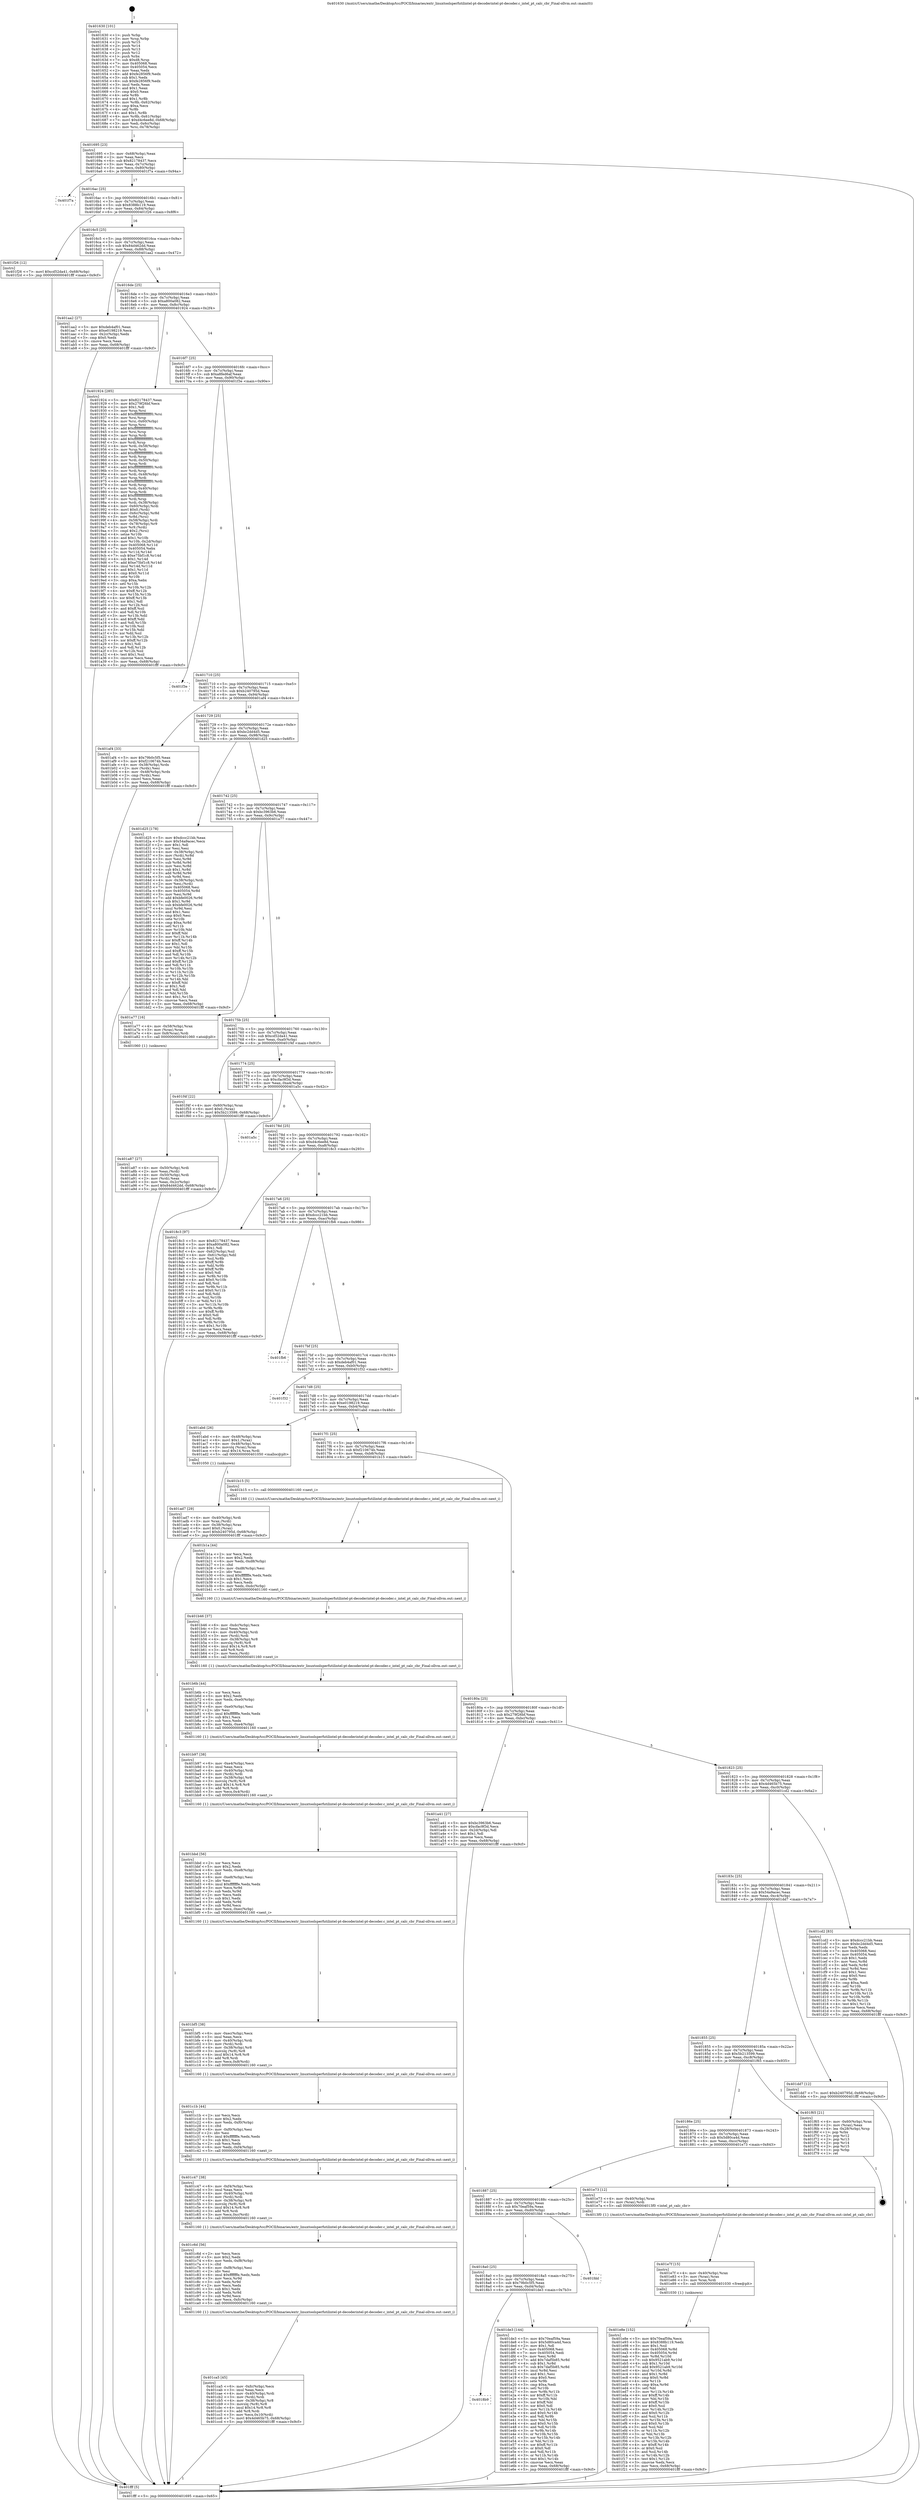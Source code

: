 digraph "0x401630" {
  label = "0x401630 (/mnt/c/Users/mathe/Desktop/tcc/POCII/binaries/extr_linuxtoolsperfutilintel-pt-decoderintel-pt-decoder.c_intel_pt_calc_cbr_Final-ollvm.out::main(0))"
  labelloc = "t"
  node[shape=record]

  Entry [label="",width=0.3,height=0.3,shape=circle,fillcolor=black,style=filled]
  "0x401695" [label="{
     0x401695 [23]\l
     | [instrs]\l
     &nbsp;&nbsp;0x401695 \<+3\>: mov -0x68(%rbp),%eax\l
     &nbsp;&nbsp;0x401698 \<+2\>: mov %eax,%ecx\l
     &nbsp;&nbsp;0x40169a \<+6\>: sub $0x82178437,%ecx\l
     &nbsp;&nbsp;0x4016a0 \<+3\>: mov %eax,-0x7c(%rbp)\l
     &nbsp;&nbsp;0x4016a3 \<+3\>: mov %ecx,-0x80(%rbp)\l
     &nbsp;&nbsp;0x4016a6 \<+6\>: je 0000000000401f7a \<main+0x94a\>\l
  }"]
  "0x401f7a" [label="{
     0x401f7a\l
  }", style=dashed]
  "0x4016ac" [label="{
     0x4016ac [25]\l
     | [instrs]\l
     &nbsp;&nbsp;0x4016ac \<+5\>: jmp 00000000004016b1 \<main+0x81\>\l
     &nbsp;&nbsp;0x4016b1 \<+3\>: mov -0x7c(%rbp),%eax\l
     &nbsp;&nbsp;0x4016b4 \<+5\>: sub $0x8388b119,%eax\l
     &nbsp;&nbsp;0x4016b9 \<+6\>: mov %eax,-0x84(%rbp)\l
     &nbsp;&nbsp;0x4016bf \<+6\>: je 0000000000401f26 \<main+0x8f6\>\l
  }"]
  Exit [label="",width=0.3,height=0.3,shape=circle,fillcolor=black,style=filled,peripheries=2]
  "0x401f26" [label="{
     0x401f26 [12]\l
     | [instrs]\l
     &nbsp;&nbsp;0x401f26 \<+7\>: movl $0xcd52da41,-0x68(%rbp)\l
     &nbsp;&nbsp;0x401f2d \<+5\>: jmp 0000000000401fff \<main+0x9cf\>\l
  }"]
  "0x4016c5" [label="{
     0x4016c5 [25]\l
     | [instrs]\l
     &nbsp;&nbsp;0x4016c5 \<+5\>: jmp 00000000004016ca \<main+0x9a\>\l
     &nbsp;&nbsp;0x4016ca \<+3\>: mov -0x7c(%rbp),%eax\l
     &nbsp;&nbsp;0x4016cd \<+5\>: sub $0x84d462dd,%eax\l
     &nbsp;&nbsp;0x4016d2 \<+6\>: mov %eax,-0x88(%rbp)\l
     &nbsp;&nbsp;0x4016d8 \<+6\>: je 0000000000401aa2 \<main+0x472\>\l
  }"]
  "0x401e8e" [label="{
     0x401e8e [152]\l
     | [instrs]\l
     &nbsp;&nbsp;0x401e8e \<+5\>: mov $0x70eaf59a,%ecx\l
     &nbsp;&nbsp;0x401e93 \<+5\>: mov $0x8388b119,%edx\l
     &nbsp;&nbsp;0x401e98 \<+3\>: mov $0x1,%sil\l
     &nbsp;&nbsp;0x401e9b \<+8\>: mov 0x405068,%r8d\l
     &nbsp;&nbsp;0x401ea3 \<+8\>: mov 0x405054,%r9d\l
     &nbsp;&nbsp;0x401eab \<+3\>: mov %r8d,%r10d\l
     &nbsp;&nbsp;0x401eae \<+7\>: sub $0x9521ab9,%r10d\l
     &nbsp;&nbsp;0x401eb5 \<+4\>: sub $0x1,%r10d\l
     &nbsp;&nbsp;0x401eb9 \<+7\>: add $0x9521ab9,%r10d\l
     &nbsp;&nbsp;0x401ec0 \<+4\>: imul %r10d,%r8d\l
     &nbsp;&nbsp;0x401ec4 \<+4\>: and $0x1,%r8d\l
     &nbsp;&nbsp;0x401ec8 \<+4\>: cmp $0x0,%r8d\l
     &nbsp;&nbsp;0x401ecc \<+4\>: sete %r11b\l
     &nbsp;&nbsp;0x401ed0 \<+4\>: cmp $0xa,%r9d\l
     &nbsp;&nbsp;0x401ed4 \<+3\>: setl %bl\l
     &nbsp;&nbsp;0x401ed7 \<+3\>: mov %r11b,%r14b\l
     &nbsp;&nbsp;0x401eda \<+4\>: xor $0xff,%r14b\l
     &nbsp;&nbsp;0x401ede \<+3\>: mov %bl,%r15b\l
     &nbsp;&nbsp;0x401ee1 \<+4\>: xor $0xff,%r15b\l
     &nbsp;&nbsp;0x401ee5 \<+4\>: xor $0x0,%sil\l
     &nbsp;&nbsp;0x401ee9 \<+3\>: mov %r14b,%r12b\l
     &nbsp;&nbsp;0x401eec \<+4\>: and $0x0,%r12b\l
     &nbsp;&nbsp;0x401ef0 \<+3\>: and %sil,%r11b\l
     &nbsp;&nbsp;0x401ef3 \<+3\>: mov %r15b,%r13b\l
     &nbsp;&nbsp;0x401ef6 \<+4\>: and $0x0,%r13b\l
     &nbsp;&nbsp;0x401efa \<+3\>: and %sil,%bl\l
     &nbsp;&nbsp;0x401efd \<+3\>: or %r11b,%r12b\l
     &nbsp;&nbsp;0x401f00 \<+3\>: or %bl,%r13b\l
     &nbsp;&nbsp;0x401f03 \<+3\>: xor %r13b,%r12b\l
     &nbsp;&nbsp;0x401f06 \<+3\>: or %r15b,%r14b\l
     &nbsp;&nbsp;0x401f09 \<+4\>: xor $0xff,%r14b\l
     &nbsp;&nbsp;0x401f0d \<+4\>: or $0x0,%sil\l
     &nbsp;&nbsp;0x401f11 \<+3\>: and %sil,%r14b\l
     &nbsp;&nbsp;0x401f14 \<+3\>: or %r14b,%r12b\l
     &nbsp;&nbsp;0x401f17 \<+4\>: test $0x1,%r12b\l
     &nbsp;&nbsp;0x401f1b \<+3\>: cmovne %edx,%ecx\l
     &nbsp;&nbsp;0x401f1e \<+3\>: mov %ecx,-0x68(%rbp)\l
     &nbsp;&nbsp;0x401f21 \<+5\>: jmp 0000000000401fff \<main+0x9cf\>\l
  }"]
  "0x401aa2" [label="{
     0x401aa2 [27]\l
     | [instrs]\l
     &nbsp;&nbsp;0x401aa2 \<+5\>: mov $0xdeb4af01,%eax\l
     &nbsp;&nbsp;0x401aa7 \<+5\>: mov $0xe0198219,%ecx\l
     &nbsp;&nbsp;0x401aac \<+3\>: mov -0x2c(%rbp),%edx\l
     &nbsp;&nbsp;0x401aaf \<+3\>: cmp $0x0,%edx\l
     &nbsp;&nbsp;0x401ab2 \<+3\>: cmove %ecx,%eax\l
     &nbsp;&nbsp;0x401ab5 \<+3\>: mov %eax,-0x68(%rbp)\l
     &nbsp;&nbsp;0x401ab8 \<+5\>: jmp 0000000000401fff \<main+0x9cf\>\l
  }"]
  "0x4016de" [label="{
     0x4016de [25]\l
     | [instrs]\l
     &nbsp;&nbsp;0x4016de \<+5\>: jmp 00000000004016e3 \<main+0xb3\>\l
     &nbsp;&nbsp;0x4016e3 \<+3\>: mov -0x7c(%rbp),%eax\l
     &nbsp;&nbsp;0x4016e6 \<+5\>: sub $0xa800a082,%eax\l
     &nbsp;&nbsp;0x4016eb \<+6\>: mov %eax,-0x8c(%rbp)\l
     &nbsp;&nbsp;0x4016f1 \<+6\>: je 0000000000401924 \<main+0x2f4\>\l
  }"]
  "0x401e7f" [label="{
     0x401e7f [15]\l
     | [instrs]\l
     &nbsp;&nbsp;0x401e7f \<+4\>: mov -0x40(%rbp),%rax\l
     &nbsp;&nbsp;0x401e83 \<+3\>: mov (%rax),%rax\l
     &nbsp;&nbsp;0x401e86 \<+3\>: mov %rax,%rdi\l
     &nbsp;&nbsp;0x401e89 \<+5\>: call 0000000000401030 \<free@plt\>\l
     | [calls]\l
     &nbsp;&nbsp;0x401030 \{1\} (unknown)\l
  }"]
  "0x401924" [label="{
     0x401924 [285]\l
     | [instrs]\l
     &nbsp;&nbsp;0x401924 \<+5\>: mov $0x82178437,%eax\l
     &nbsp;&nbsp;0x401929 \<+5\>: mov $0x279f26bf,%ecx\l
     &nbsp;&nbsp;0x40192e \<+2\>: mov $0x1,%dl\l
     &nbsp;&nbsp;0x401930 \<+3\>: mov %rsp,%rsi\l
     &nbsp;&nbsp;0x401933 \<+4\>: add $0xfffffffffffffff0,%rsi\l
     &nbsp;&nbsp;0x401937 \<+3\>: mov %rsi,%rsp\l
     &nbsp;&nbsp;0x40193a \<+4\>: mov %rsi,-0x60(%rbp)\l
     &nbsp;&nbsp;0x40193e \<+3\>: mov %rsp,%rsi\l
     &nbsp;&nbsp;0x401941 \<+4\>: add $0xfffffffffffffff0,%rsi\l
     &nbsp;&nbsp;0x401945 \<+3\>: mov %rsi,%rsp\l
     &nbsp;&nbsp;0x401948 \<+3\>: mov %rsp,%rdi\l
     &nbsp;&nbsp;0x40194b \<+4\>: add $0xfffffffffffffff0,%rdi\l
     &nbsp;&nbsp;0x40194f \<+3\>: mov %rdi,%rsp\l
     &nbsp;&nbsp;0x401952 \<+4\>: mov %rdi,-0x58(%rbp)\l
     &nbsp;&nbsp;0x401956 \<+3\>: mov %rsp,%rdi\l
     &nbsp;&nbsp;0x401959 \<+4\>: add $0xfffffffffffffff0,%rdi\l
     &nbsp;&nbsp;0x40195d \<+3\>: mov %rdi,%rsp\l
     &nbsp;&nbsp;0x401960 \<+4\>: mov %rdi,-0x50(%rbp)\l
     &nbsp;&nbsp;0x401964 \<+3\>: mov %rsp,%rdi\l
     &nbsp;&nbsp;0x401967 \<+4\>: add $0xfffffffffffffff0,%rdi\l
     &nbsp;&nbsp;0x40196b \<+3\>: mov %rdi,%rsp\l
     &nbsp;&nbsp;0x40196e \<+4\>: mov %rdi,-0x48(%rbp)\l
     &nbsp;&nbsp;0x401972 \<+3\>: mov %rsp,%rdi\l
     &nbsp;&nbsp;0x401975 \<+4\>: add $0xfffffffffffffff0,%rdi\l
     &nbsp;&nbsp;0x401979 \<+3\>: mov %rdi,%rsp\l
     &nbsp;&nbsp;0x40197c \<+4\>: mov %rdi,-0x40(%rbp)\l
     &nbsp;&nbsp;0x401980 \<+3\>: mov %rsp,%rdi\l
     &nbsp;&nbsp;0x401983 \<+4\>: add $0xfffffffffffffff0,%rdi\l
     &nbsp;&nbsp;0x401987 \<+3\>: mov %rdi,%rsp\l
     &nbsp;&nbsp;0x40198a \<+4\>: mov %rdi,-0x38(%rbp)\l
     &nbsp;&nbsp;0x40198e \<+4\>: mov -0x60(%rbp),%rdi\l
     &nbsp;&nbsp;0x401992 \<+6\>: movl $0x0,(%rdi)\l
     &nbsp;&nbsp;0x401998 \<+4\>: mov -0x6c(%rbp),%r8d\l
     &nbsp;&nbsp;0x40199c \<+3\>: mov %r8d,(%rsi)\l
     &nbsp;&nbsp;0x40199f \<+4\>: mov -0x58(%rbp),%rdi\l
     &nbsp;&nbsp;0x4019a3 \<+4\>: mov -0x78(%rbp),%r9\l
     &nbsp;&nbsp;0x4019a7 \<+3\>: mov %r9,(%rdi)\l
     &nbsp;&nbsp;0x4019aa \<+3\>: cmpl $0x2,(%rsi)\l
     &nbsp;&nbsp;0x4019ad \<+4\>: setne %r10b\l
     &nbsp;&nbsp;0x4019b1 \<+4\>: and $0x1,%r10b\l
     &nbsp;&nbsp;0x4019b5 \<+4\>: mov %r10b,-0x2d(%rbp)\l
     &nbsp;&nbsp;0x4019b9 \<+8\>: mov 0x405068,%r11d\l
     &nbsp;&nbsp;0x4019c1 \<+7\>: mov 0x405054,%ebx\l
     &nbsp;&nbsp;0x4019c8 \<+3\>: mov %r11d,%r14d\l
     &nbsp;&nbsp;0x4019cb \<+7\>: sub $0xe75bf1c8,%r14d\l
     &nbsp;&nbsp;0x4019d2 \<+4\>: sub $0x1,%r14d\l
     &nbsp;&nbsp;0x4019d6 \<+7\>: add $0xe75bf1c8,%r14d\l
     &nbsp;&nbsp;0x4019dd \<+4\>: imul %r14d,%r11d\l
     &nbsp;&nbsp;0x4019e1 \<+4\>: and $0x1,%r11d\l
     &nbsp;&nbsp;0x4019e5 \<+4\>: cmp $0x0,%r11d\l
     &nbsp;&nbsp;0x4019e9 \<+4\>: sete %r10b\l
     &nbsp;&nbsp;0x4019ed \<+3\>: cmp $0xa,%ebx\l
     &nbsp;&nbsp;0x4019f0 \<+4\>: setl %r15b\l
     &nbsp;&nbsp;0x4019f4 \<+3\>: mov %r10b,%r12b\l
     &nbsp;&nbsp;0x4019f7 \<+4\>: xor $0xff,%r12b\l
     &nbsp;&nbsp;0x4019fb \<+3\>: mov %r15b,%r13b\l
     &nbsp;&nbsp;0x4019fe \<+4\>: xor $0xff,%r13b\l
     &nbsp;&nbsp;0x401a02 \<+3\>: xor $0x1,%dl\l
     &nbsp;&nbsp;0x401a05 \<+3\>: mov %r12b,%sil\l
     &nbsp;&nbsp;0x401a08 \<+4\>: and $0xff,%sil\l
     &nbsp;&nbsp;0x401a0c \<+3\>: and %dl,%r10b\l
     &nbsp;&nbsp;0x401a0f \<+3\>: mov %r13b,%dil\l
     &nbsp;&nbsp;0x401a12 \<+4\>: and $0xff,%dil\l
     &nbsp;&nbsp;0x401a16 \<+3\>: and %dl,%r15b\l
     &nbsp;&nbsp;0x401a19 \<+3\>: or %r10b,%sil\l
     &nbsp;&nbsp;0x401a1c \<+3\>: or %r15b,%dil\l
     &nbsp;&nbsp;0x401a1f \<+3\>: xor %dil,%sil\l
     &nbsp;&nbsp;0x401a22 \<+3\>: or %r13b,%r12b\l
     &nbsp;&nbsp;0x401a25 \<+4\>: xor $0xff,%r12b\l
     &nbsp;&nbsp;0x401a29 \<+3\>: or $0x1,%dl\l
     &nbsp;&nbsp;0x401a2c \<+3\>: and %dl,%r12b\l
     &nbsp;&nbsp;0x401a2f \<+3\>: or %r12b,%sil\l
     &nbsp;&nbsp;0x401a32 \<+4\>: test $0x1,%sil\l
     &nbsp;&nbsp;0x401a36 \<+3\>: cmovne %ecx,%eax\l
     &nbsp;&nbsp;0x401a39 \<+3\>: mov %eax,-0x68(%rbp)\l
     &nbsp;&nbsp;0x401a3c \<+5\>: jmp 0000000000401fff \<main+0x9cf\>\l
  }"]
  "0x4016f7" [label="{
     0x4016f7 [25]\l
     | [instrs]\l
     &nbsp;&nbsp;0x4016f7 \<+5\>: jmp 00000000004016fc \<main+0xcc\>\l
     &nbsp;&nbsp;0x4016fc \<+3\>: mov -0x7c(%rbp),%eax\l
     &nbsp;&nbsp;0x4016ff \<+5\>: sub $0xa8fed6af,%eax\l
     &nbsp;&nbsp;0x401704 \<+6\>: mov %eax,-0x90(%rbp)\l
     &nbsp;&nbsp;0x40170a \<+6\>: je 0000000000401f3e \<main+0x90e\>\l
  }"]
  "0x4018b9" [label="{
     0x4018b9\l
  }", style=dashed]
  "0x401f3e" [label="{
     0x401f3e\l
  }", style=dashed]
  "0x401710" [label="{
     0x401710 [25]\l
     | [instrs]\l
     &nbsp;&nbsp;0x401710 \<+5\>: jmp 0000000000401715 \<main+0xe5\>\l
     &nbsp;&nbsp;0x401715 \<+3\>: mov -0x7c(%rbp),%eax\l
     &nbsp;&nbsp;0x401718 \<+5\>: sub $0xb240795d,%eax\l
     &nbsp;&nbsp;0x40171d \<+6\>: mov %eax,-0x94(%rbp)\l
     &nbsp;&nbsp;0x401723 \<+6\>: je 0000000000401af4 \<main+0x4c4\>\l
  }"]
  "0x401de3" [label="{
     0x401de3 [144]\l
     | [instrs]\l
     &nbsp;&nbsp;0x401de3 \<+5\>: mov $0x70eaf59a,%eax\l
     &nbsp;&nbsp;0x401de8 \<+5\>: mov $0x5d80ca4d,%ecx\l
     &nbsp;&nbsp;0x401ded \<+2\>: mov $0x1,%dl\l
     &nbsp;&nbsp;0x401def \<+7\>: mov 0x405068,%esi\l
     &nbsp;&nbsp;0x401df6 \<+7\>: mov 0x405054,%edi\l
     &nbsp;&nbsp;0x401dfd \<+3\>: mov %esi,%r8d\l
     &nbsp;&nbsp;0x401e00 \<+7\>: add $0x7daf5b85,%r8d\l
     &nbsp;&nbsp;0x401e07 \<+4\>: sub $0x1,%r8d\l
     &nbsp;&nbsp;0x401e0b \<+7\>: sub $0x7daf5b85,%r8d\l
     &nbsp;&nbsp;0x401e12 \<+4\>: imul %r8d,%esi\l
     &nbsp;&nbsp;0x401e16 \<+3\>: and $0x1,%esi\l
     &nbsp;&nbsp;0x401e19 \<+3\>: cmp $0x0,%esi\l
     &nbsp;&nbsp;0x401e1c \<+4\>: sete %r9b\l
     &nbsp;&nbsp;0x401e20 \<+3\>: cmp $0xa,%edi\l
     &nbsp;&nbsp;0x401e23 \<+4\>: setl %r10b\l
     &nbsp;&nbsp;0x401e27 \<+3\>: mov %r9b,%r11b\l
     &nbsp;&nbsp;0x401e2a \<+4\>: xor $0xff,%r11b\l
     &nbsp;&nbsp;0x401e2e \<+3\>: mov %r10b,%bl\l
     &nbsp;&nbsp;0x401e31 \<+3\>: xor $0xff,%bl\l
     &nbsp;&nbsp;0x401e34 \<+3\>: xor $0x0,%dl\l
     &nbsp;&nbsp;0x401e37 \<+3\>: mov %r11b,%r14b\l
     &nbsp;&nbsp;0x401e3a \<+4\>: and $0x0,%r14b\l
     &nbsp;&nbsp;0x401e3e \<+3\>: and %dl,%r9b\l
     &nbsp;&nbsp;0x401e41 \<+3\>: mov %bl,%r15b\l
     &nbsp;&nbsp;0x401e44 \<+4\>: and $0x0,%r15b\l
     &nbsp;&nbsp;0x401e48 \<+3\>: and %dl,%r10b\l
     &nbsp;&nbsp;0x401e4b \<+3\>: or %r9b,%r14b\l
     &nbsp;&nbsp;0x401e4e \<+3\>: or %r10b,%r15b\l
     &nbsp;&nbsp;0x401e51 \<+3\>: xor %r15b,%r14b\l
     &nbsp;&nbsp;0x401e54 \<+3\>: or %bl,%r11b\l
     &nbsp;&nbsp;0x401e57 \<+4\>: xor $0xff,%r11b\l
     &nbsp;&nbsp;0x401e5b \<+3\>: or $0x0,%dl\l
     &nbsp;&nbsp;0x401e5e \<+3\>: and %dl,%r11b\l
     &nbsp;&nbsp;0x401e61 \<+3\>: or %r11b,%r14b\l
     &nbsp;&nbsp;0x401e64 \<+4\>: test $0x1,%r14b\l
     &nbsp;&nbsp;0x401e68 \<+3\>: cmovne %ecx,%eax\l
     &nbsp;&nbsp;0x401e6b \<+3\>: mov %eax,-0x68(%rbp)\l
     &nbsp;&nbsp;0x401e6e \<+5\>: jmp 0000000000401fff \<main+0x9cf\>\l
  }"]
  "0x401af4" [label="{
     0x401af4 [33]\l
     | [instrs]\l
     &nbsp;&nbsp;0x401af4 \<+5\>: mov $0x79b0c5f5,%eax\l
     &nbsp;&nbsp;0x401af9 \<+5\>: mov $0xf210674b,%ecx\l
     &nbsp;&nbsp;0x401afe \<+4\>: mov -0x38(%rbp),%rdx\l
     &nbsp;&nbsp;0x401b02 \<+2\>: mov (%rdx),%esi\l
     &nbsp;&nbsp;0x401b04 \<+4\>: mov -0x48(%rbp),%rdx\l
     &nbsp;&nbsp;0x401b08 \<+2\>: cmp (%rdx),%esi\l
     &nbsp;&nbsp;0x401b0a \<+3\>: cmovl %ecx,%eax\l
     &nbsp;&nbsp;0x401b0d \<+3\>: mov %eax,-0x68(%rbp)\l
     &nbsp;&nbsp;0x401b10 \<+5\>: jmp 0000000000401fff \<main+0x9cf\>\l
  }"]
  "0x401729" [label="{
     0x401729 [25]\l
     | [instrs]\l
     &nbsp;&nbsp;0x401729 \<+5\>: jmp 000000000040172e \<main+0xfe\>\l
     &nbsp;&nbsp;0x40172e \<+3\>: mov -0x7c(%rbp),%eax\l
     &nbsp;&nbsp;0x401731 \<+5\>: sub $0xbc2dd4d5,%eax\l
     &nbsp;&nbsp;0x401736 \<+6\>: mov %eax,-0x98(%rbp)\l
     &nbsp;&nbsp;0x40173c \<+6\>: je 0000000000401d25 \<main+0x6f5\>\l
  }"]
  "0x4018a0" [label="{
     0x4018a0 [25]\l
     | [instrs]\l
     &nbsp;&nbsp;0x4018a0 \<+5\>: jmp 00000000004018a5 \<main+0x275\>\l
     &nbsp;&nbsp;0x4018a5 \<+3\>: mov -0x7c(%rbp),%eax\l
     &nbsp;&nbsp;0x4018a8 \<+5\>: sub $0x79b0c5f5,%eax\l
     &nbsp;&nbsp;0x4018ad \<+6\>: mov %eax,-0xd4(%rbp)\l
     &nbsp;&nbsp;0x4018b3 \<+6\>: je 0000000000401de3 \<main+0x7b3\>\l
  }"]
  "0x401d25" [label="{
     0x401d25 [178]\l
     | [instrs]\l
     &nbsp;&nbsp;0x401d25 \<+5\>: mov $0xdccc21bb,%eax\l
     &nbsp;&nbsp;0x401d2a \<+5\>: mov $0x54a9acec,%ecx\l
     &nbsp;&nbsp;0x401d2f \<+2\>: mov $0x1,%dl\l
     &nbsp;&nbsp;0x401d31 \<+2\>: xor %esi,%esi\l
     &nbsp;&nbsp;0x401d33 \<+4\>: mov -0x38(%rbp),%rdi\l
     &nbsp;&nbsp;0x401d37 \<+3\>: mov (%rdi),%r8d\l
     &nbsp;&nbsp;0x401d3a \<+3\>: mov %esi,%r9d\l
     &nbsp;&nbsp;0x401d3d \<+3\>: sub %r8d,%r9d\l
     &nbsp;&nbsp;0x401d40 \<+3\>: mov %esi,%r8d\l
     &nbsp;&nbsp;0x401d43 \<+4\>: sub $0x1,%r8d\l
     &nbsp;&nbsp;0x401d47 \<+3\>: add %r8d,%r9d\l
     &nbsp;&nbsp;0x401d4a \<+3\>: sub %r9d,%esi\l
     &nbsp;&nbsp;0x401d4d \<+4\>: mov -0x38(%rbp),%rdi\l
     &nbsp;&nbsp;0x401d51 \<+2\>: mov %esi,(%rdi)\l
     &nbsp;&nbsp;0x401d53 \<+7\>: mov 0x405068,%esi\l
     &nbsp;&nbsp;0x401d5a \<+8\>: mov 0x405054,%r8d\l
     &nbsp;&nbsp;0x401d62 \<+3\>: mov %esi,%r9d\l
     &nbsp;&nbsp;0x401d65 \<+7\>: add $0xbfe0026,%r9d\l
     &nbsp;&nbsp;0x401d6c \<+4\>: sub $0x1,%r9d\l
     &nbsp;&nbsp;0x401d70 \<+7\>: sub $0xbfe0026,%r9d\l
     &nbsp;&nbsp;0x401d77 \<+4\>: imul %r9d,%esi\l
     &nbsp;&nbsp;0x401d7b \<+3\>: and $0x1,%esi\l
     &nbsp;&nbsp;0x401d7e \<+3\>: cmp $0x0,%esi\l
     &nbsp;&nbsp;0x401d81 \<+4\>: sete %r10b\l
     &nbsp;&nbsp;0x401d85 \<+4\>: cmp $0xa,%r8d\l
     &nbsp;&nbsp;0x401d89 \<+4\>: setl %r11b\l
     &nbsp;&nbsp;0x401d8d \<+3\>: mov %r10b,%bl\l
     &nbsp;&nbsp;0x401d90 \<+3\>: xor $0xff,%bl\l
     &nbsp;&nbsp;0x401d93 \<+3\>: mov %r11b,%r14b\l
     &nbsp;&nbsp;0x401d96 \<+4\>: xor $0xff,%r14b\l
     &nbsp;&nbsp;0x401d9a \<+3\>: xor $0x1,%dl\l
     &nbsp;&nbsp;0x401d9d \<+3\>: mov %bl,%r15b\l
     &nbsp;&nbsp;0x401da0 \<+4\>: and $0xff,%r15b\l
     &nbsp;&nbsp;0x401da4 \<+3\>: and %dl,%r10b\l
     &nbsp;&nbsp;0x401da7 \<+3\>: mov %r14b,%r12b\l
     &nbsp;&nbsp;0x401daa \<+4\>: and $0xff,%r12b\l
     &nbsp;&nbsp;0x401dae \<+3\>: and %dl,%r11b\l
     &nbsp;&nbsp;0x401db1 \<+3\>: or %r10b,%r15b\l
     &nbsp;&nbsp;0x401db4 \<+3\>: or %r11b,%r12b\l
     &nbsp;&nbsp;0x401db7 \<+3\>: xor %r12b,%r15b\l
     &nbsp;&nbsp;0x401dba \<+3\>: or %r14b,%bl\l
     &nbsp;&nbsp;0x401dbd \<+3\>: xor $0xff,%bl\l
     &nbsp;&nbsp;0x401dc0 \<+3\>: or $0x1,%dl\l
     &nbsp;&nbsp;0x401dc3 \<+2\>: and %dl,%bl\l
     &nbsp;&nbsp;0x401dc5 \<+3\>: or %bl,%r15b\l
     &nbsp;&nbsp;0x401dc8 \<+4\>: test $0x1,%r15b\l
     &nbsp;&nbsp;0x401dcc \<+3\>: cmovne %ecx,%eax\l
     &nbsp;&nbsp;0x401dcf \<+3\>: mov %eax,-0x68(%rbp)\l
     &nbsp;&nbsp;0x401dd2 \<+5\>: jmp 0000000000401fff \<main+0x9cf\>\l
  }"]
  "0x401742" [label="{
     0x401742 [25]\l
     | [instrs]\l
     &nbsp;&nbsp;0x401742 \<+5\>: jmp 0000000000401747 \<main+0x117\>\l
     &nbsp;&nbsp;0x401747 \<+3\>: mov -0x7c(%rbp),%eax\l
     &nbsp;&nbsp;0x40174a \<+5\>: sub $0xbc3963b6,%eax\l
     &nbsp;&nbsp;0x40174f \<+6\>: mov %eax,-0x9c(%rbp)\l
     &nbsp;&nbsp;0x401755 \<+6\>: je 0000000000401a77 \<main+0x447\>\l
  }"]
  "0x401fdd" [label="{
     0x401fdd\l
  }", style=dashed]
  "0x401a77" [label="{
     0x401a77 [16]\l
     | [instrs]\l
     &nbsp;&nbsp;0x401a77 \<+4\>: mov -0x58(%rbp),%rax\l
     &nbsp;&nbsp;0x401a7b \<+3\>: mov (%rax),%rax\l
     &nbsp;&nbsp;0x401a7e \<+4\>: mov 0x8(%rax),%rdi\l
     &nbsp;&nbsp;0x401a82 \<+5\>: call 0000000000401060 \<atoi@plt\>\l
     | [calls]\l
     &nbsp;&nbsp;0x401060 \{1\} (unknown)\l
  }"]
  "0x40175b" [label="{
     0x40175b [25]\l
     | [instrs]\l
     &nbsp;&nbsp;0x40175b \<+5\>: jmp 0000000000401760 \<main+0x130\>\l
     &nbsp;&nbsp;0x401760 \<+3\>: mov -0x7c(%rbp),%eax\l
     &nbsp;&nbsp;0x401763 \<+5\>: sub $0xcd52da41,%eax\l
     &nbsp;&nbsp;0x401768 \<+6\>: mov %eax,-0xa0(%rbp)\l
     &nbsp;&nbsp;0x40176e \<+6\>: je 0000000000401f4f \<main+0x91f\>\l
  }"]
  "0x401887" [label="{
     0x401887 [25]\l
     | [instrs]\l
     &nbsp;&nbsp;0x401887 \<+5\>: jmp 000000000040188c \<main+0x25c\>\l
     &nbsp;&nbsp;0x40188c \<+3\>: mov -0x7c(%rbp),%eax\l
     &nbsp;&nbsp;0x40188f \<+5\>: sub $0x70eaf59a,%eax\l
     &nbsp;&nbsp;0x401894 \<+6\>: mov %eax,-0xd0(%rbp)\l
     &nbsp;&nbsp;0x40189a \<+6\>: je 0000000000401fdd \<main+0x9ad\>\l
  }"]
  "0x401f4f" [label="{
     0x401f4f [22]\l
     | [instrs]\l
     &nbsp;&nbsp;0x401f4f \<+4\>: mov -0x60(%rbp),%rax\l
     &nbsp;&nbsp;0x401f53 \<+6\>: movl $0x0,(%rax)\l
     &nbsp;&nbsp;0x401f59 \<+7\>: movl $0x5b213599,-0x68(%rbp)\l
     &nbsp;&nbsp;0x401f60 \<+5\>: jmp 0000000000401fff \<main+0x9cf\>\l
  }"]
  "0x401774" [label="{
     0x401774 [25]\l
     | [instrs]\l
     &nbsp;&nbsp;0x401774 \<+5\>: jmp 0000000000401779 \<main+0x149\>\l
     &nbsp;&nbsp;0x401779 \<+3\>: mov -0x7c(%rbp),%eax\l
     &nbsp;&nbsp;0x40177c \<+5\>: sub $0xcfac9f3d,%eax\l
     &nbsp;&nbsp;0x401781 \<+6\>: mov %eax,-0xa4(%rbp)\l
     &nbsp;&nbsp;0x401787 \<+6\>: je 0000000000401a5c \<main+0x42c\>\l
  }"]
  "0x401e73" [label="{
     0x401e73 [12]\l
     | [instrs]\l
     &nbsp;&nbsp;0x401e73 \<+4\>: mov -0x40(%rbp),%rax\l
     &nbsp;&nbsp;0x401e77 \<+3\>: mov (%rax),%rdi\l
     &nbsp;&nbsp;0x401e7a \<+5\>: call 00000000004013f0 \<intel_pt_calc_cbr\>\l
     | [calls]\l
     &nbsp;&nbsp;0x4013f0 \{1\} (/mnt/c/Users/mathe/Desktop/tcc/POCII/binaries/extr_linuxtoolsperfutilintel-pt-decoderintel-pt-decoder.c_intel_pt_calc_cbr_Final-ollvm.out::intel_pt_calc_cbr)\l
  }"]
  "0x401a5c" [label="{
     0x401a5c\l
  }", style=dashed]
  "0x40178d" [label="{
     0x40178d [25]\l
     | [instrs]\l
     &nbsp;&nbsp;0x40178d \<+5\>: jmp 0000000000401792 \<main+0x162\>\l
     &nbsp;&nbsp;0x401792 \<+3\>: mov -0x7c(%rbp),%eax\l
     &nbsp;&nbsp;0x401795 \<+5\>: sub $0xd4c6ee8d,%eax\l
     &nbsp;&nbsp;0x40179a \<+6\>: mov %eax,-0xa8(%rbp)\l
     &nbsp;&nbsp;0x4017a0 \<+6\>: je 00000000004018c3 \<main+0x293\>\l
  }"]
  "0x40186e" [label="{
     0x40186e [25]\l
     | [instrs]\l
     &nbsp;&nbsp;0x40186e \<+5\>: jmp 0000000000401873 \<main+0x243\>\l
     &nbsp;&nbsp;0x401873 \<+3\>: mov -0x7c(%rbp),%eax\l
     &nbsp;&nbsp;0x401876 \<+5\>: sub $0x5d80ca4d,%eax\l
     &nbsp;&nbsp;0x40187b \<+6\>: mov %eax,-0xcc(%rbp)\l
     &nbsp;&nbsp;0x401881 \<+6\>: je 0000000000401e73 \<main+0x843\>\l
  }"]
  "0x4018c3" [label="{
     0x4018c3 [97]\l
     | [instrs]\l
     &nbsp;&nbsp;0x4018c3 \<+5\>: mov $0x82178437,%eax\l
     &nbsp;&nbsp;0x4018c8 \<+5\>: mov $0xa800a082,%ecx\l
     &nbsp;&nbsp;0x4018cd \<+2\>: mov $0x1,%dl\l
     &nbsp;&nbsp;0x4018cf \<+4\>: mov -0x62(%rbp),%sil\l
     &nbsp;&nbsp;0x4018d3 \<+4\>: mov -0x61(%rbp),%dil\l
     &nbsp;&nbsp;0x4018d7 \<+3\>: mov %sil,%r8b\l
     &nbsp;&nbsp;0x4018da \<+4\>: xor $0xff,%r8b\l
     &nbsp;&nbsp;0x4018de \<+3\>: mov %dil,%r9b\l
     &nbsp;&nbsp;0x4018e1 \<+4\>: xor $0xff,%r9b\l
     &nbsp;&nbsp;0x4018e5 \<+3\>: xor $0x0,%dl\l
     &nbsp;&nbsp;0x4018e8 \<+3\>: mov %r8b,%r10b\l
     &nbsp;&nbsp;0x4018eb \<+4\>: and $0x0,%r10b\l
     &nbsp;&nbsp;0x4018ef \<+3\>: and %dl,%sil\l
     &nbsp;&nbsp;0x4018f2 \<+3\>: mov %r9b,%r11b\l
     &nbsp;&nbsp;0x4018f5 \<+4\>: and $0x0,%r11b\l
     &nbsp;&nbsp;0x4018f9 \<+3\>: and %dl,%dil\l
     &nbsp;&nbsp;0x4018fc \<+3\>: or %sil,%r10b\l
     &nbsp;&nbsp;0x4018ff \<+3\>: or %dil,%r11b\l
     &nbsp;&nbsp;0x401902 \<+3\>: xor %r11b,%r10b\l
     &nbsp;&nbsp;0x401905 \<+3\>: or %r9b,%r8b\l
     &nbsp;&nbsp;0x401908 \<+4\>: xor $0xff,%r8b\l
     &nbsp;&nbsp;0x40190c \<+3\>: or $0x0,%dl\l
     &nbsp;&nbsp;0x40190f \<+3\>: and %dl,%r8b\l
     &nbsp;&nbsp;0x401912 \<+3\>: or %r8b,%r10b\l
     &nbsp;&nbsp;0x401915 \<+4\>: test $0x1,%r10b\l
     &nbsp;&nbsp;0x401919 \<+3\>: cmovne %ecx,%eax\l
     &nbsp;&nbsp;0x40191c \<+3\>: mov %eax,-0x68(%rbp)\l
     &nbsp;&nbsp;0x40191f \<+5\>: jmp 0000000000401fff \<main+0x9cf\>\l
  }"]
  "0x4017a6" [label="{
     0x4017a6 [25]\l
     | [instrs]\l
     &nbsp;&nbsp;0x4017a6 \<+5\>: jmp 00000000004017ab \<main+0x17b\>\l
     &nbsp;&nbsp;0x4017ab \<+3\>: mov -0x7c(%rbp),%eax\l
     &nbsp;&nbsp;0x4017ae \<+5\>: sub $0xdccc21bb,%eax\l
     &nbsp;&nbsp;0x4017b3 \<+6\>: mov %eax,-0xac(%rbp)\l
     &nbsp;&nbsp;0x4017b9 \<+6\>: je 0000000000401fb6 \<main+0x986\>\l
  }"]
  "0x401fff" [label="{
     0x401fff [5]\l
     | [instrs]\l
     &nbsp;&nbsp;0x401fff \<+5\>: jmp 0000000000401695 \<main+0x65\>\l
  }"]
  "0x401630" [label="{
     0x401630 [101]\l
     | [instrs]\l
     &nbsp;&nbsp;0x401630 \<+1\>: push %rbp\l
     &nbsp;&nbsp;0x401631 \<+3\>: mov %rsp,%rbp\l
     &nbsp;&nbsp;0x401634 \<+2\>: push %r15\l
     &nbsp;&nbsp;0x401636 \<+2\>: push %r14\l
     &nbsp;&nbsp;0x401638 \<+2\>: push %r13\l
     &nbsp;&nbsp;0x40163a \<+2\>: push %r12\l
     &nbsp;&nbsp;0x40163c \<+1\>: push %rbx\l
     &nbsp;&nbsp;0x40163d \<+7\>: sub $0xd8,%rsp\l
     &nbsp;&nbsp;0x401644 \<+7\>: mov 0x405068,%eax\l
     &nbsp;&nbsp;0x40164b \<+7\>: mov 0x405054,%ecx\l
     &nbsp;&nbsp;0x401652 \<+2\>: mov %eax,%edx\l
     &nbsp;&nbsp;0x401654 \<+6\>: add $0xfe2856f9,%edx\l
     &nbsp;&nbsp;0x40165a \<+3\>: sub $0x1,%edx\l
     &nbsp;&nbsp;0x40165d \<+6\>: sub $0xfe2856f9,%edx\l
     &nbsp;&nbsp;0x401663 \<+3\>: imul %edx,%eax\l
     &nbsp;&nbsp;0x401666 \<+3\>: and $0x1,%eax\l
     &nbsp;&nbsp;0x401669 \<+3\>: cmp $0x0,%eax\l
     &nbsp;&nbsp;0x40166c \<+4\>: sete %r8b\l
     &nbsp;&nbsp;0x401670 \<+4\>: and $0x1,%r8b\l
     &nbsp;&nbsp;0x401674 \<+4\>: mov %r8b,-0x62(%rbp)\l
     &nbsp;&nbsp;0x401678 \<+3\>: cmp $0xa,%ecx\l
     &nbsp;&nbsp;0x40167b \<+4\>: setl %r8b\l
     &nbsp;&nbsp;0x40167f \<+4\>: and $0x1,%r8b\l
     &nbsp;&nbsp;0x401683 \<+4\>: mov %r8b,-0x61(%rbp)\l
     &nbsp;&nbsp;0x401687 \<+7\>: movl $0xd4c6ee8d,-0x68(%rbp)\l
     &nbsp;&nbsp;0x40168e \<+3\>: mov %edi,-0x6c(%rbp)\l
     &nbsp;&nbsp;0x401691 \<+4\>: mov %rsi,-0x78(%rbp)\l
  }"]
  "0x401f65" [label="{
     0x401f65 [21]\l
     | [instrs]\l
     &nbsp;&nbsp;0x401f65 \<+4\>: mov -0x60(%rbp),%rax\l
     &nbsp;&nbsp;0x401f69 \<+2\>: mov (%rax),%eax\l
     &nbsp;&nbsp;0x401f6b \<+4\>: lea -0x28(%rbp),%rsp\l
     &nbsp;&nbsp;0x401f6f \<+1\>: pop %rbx\l
     &nbsp;&nbsp;0x401f70 \<+2\>: pop %r12\l
     &nbsp;&nbsp;0x401f72 \<+2\>: pop %r13\l
     &nbsp;&nbsp;0x401f74 \<+2\>: pop %r14\l
     &nbsp;&nbsp;0x401f76 \<+2\>: pop %r15\l
     &nbsp;&nbsp;0x401f78 \<+1\>: pop %rbp\l
     &nbsp;&nbsp;0x401f79 \<+1\>: ret\l
  }"]
  "0x401855" [label="{
     0x401855 [25]\l
     | [instrs]\l
     &nbsp;&nbsp;0x401855 \<+5\>: jmp 000000000040185a \<main+0x22a\>\l
     &nbsp;&nbsp;0x40185a \<+3\>: mov -0x7c(%rbp),%eax\l
     &nbsp;&nbsp;0x40185d \<+5\>: sub $0x5b213599,%eax\l
     &nbsp;&nbsp;0x401862 \<+6\>: mov %eax,-0xc8(%rbp)\l
     &nbsp;&nbsp;0x401868 \<+6\>: je 0000000000401f65 \<main+0x935\>\l
  }"]
  "0x401fb6" [label="{
     0x401fb6\l
  }", style=dashed]
  "0x4017bf" [label="{
     0x4017bf [25]\l
     | [instrs]\l
     &nbsp;&nbsp;0x4017bf \<+5\>: jmp 00000000004017c4 \<main+0x194\>\l
     &nbsp;&nbsp;0x4017c4 \<+3\>: mov -0x7c(%rbp),%eax\l
     &nbsp;&nbsp;0x4017c7 \<+5\>: sub $0xdeb4af01,%eax\l
     &nbsp;&nbsp;0x4017cc \<+6\>: mov %eax,-0xb0(%rbp)\l
     &nbsp;&nbsp;0x4017d2 \<+6\>: je 0000000000401f32 \<main+0x902\>\l
  }"]
  "0x401dd7" [label="{
     0x401dd7 [12]\l
     | [instrs]\l
     &nbsp;&nbsp;0x401dd7 \<+7\>: movl $0xb240795d,-0x68(%rbp)\l
     &nbsp;&nbsp;0x401dde \<+5\>: jmp 0000000000401fff \<main+0x9cf\>\l
  }"]
  "0x401f32" [label="{
     0x401f32\l
  }", style=dashed]
  "0x4017d8" [label="{
     0x4017d8 [25]\l
     | [instrs]\l
     &nbsp;&nbsp;0x4017d8 \<+5\>: jmp 00000000004017dd \<main+0x1ad\>\l
     &nbsp;&nbsp;0x4017dd \<+3\>: mov -0x7c(%rbp),%eax\l
     &nbsp;&nbsp;0x4017e0 \<+5\>: sub $0xe0198219,%eax\l
     &nbsp;&nbsp;0x4017e5 \<+6\>: mov %eax,-0xb4(%rbp)\l
     &nbsp;&nbsp;0x4017eb \<+6\>: je 0000000000401abd \<main+0x48d\>\l
  }"]
  "0x40183c" [label="{
     0x40183c [25]\l
     | [instrs]\l
     &nbsp;&nbsp;0x40183c \<+5\>: jmp 0000000000401841 \<main+0x211\>\l
     &nbsp;&nbsp;0x401841 \<+3\>: mov -0x7c(%rbp),%eax\l
     &nbsp;&nbsp;0x401844 \<+5\>: sub $0x54a9acec,%eax\l
     &nbsp;&nbsp;0x401849 \<+6\>: mov %eax,-0xc4(%rbp)\l
     &nbsp;&nbsp;0x40184f \<+6\>: je 0000000000401dd7 \<main+0x7a7\>\l
  }"]
  "0x401abd" [label="{
     0x401abd [26]\l
     | [instrs]\l
     &nbsp;&nbsp;0x401abd \<+4\>: mov -0x48(%rbp),%rax\l
     &nbsp;&nbsp;0x401ac1 \<+6\>: movl $0x1,(%rax)\l
     &nbsp;&nbsp;0x401ac7 \<+4\>: mov -0x48(%rbp),%rax\l
     &nbsp;&nbsp;0x401acb \<+3\>: movslq (%rax),%rax\l
     &nbsp;&nbsp;0x401ace \<+4\>: imul $0x14,%rax,%rdi\l
     &nbsp;&nbsp;0x401ad2 \<+5\>: call 0000000000401050 \<malloc@plt\>\l
     | [calls]\l
     &nbsp;&nbsp;0x401050 \{1\} (unknown)\l
  }"]
  "0x4017f1" [label="{
     0x4017f1 [25]\l
     | [instrs]\l
     &nbsp;&nbsp;0x4017f1 \<+5\>: jmp 00000000004017f6 \<main+0x1c6\>\l
     &nbsp;&nbsp;0x4017f6 \<+3\>: mov -0x7c(%rbp),%eax\l
     &nbsp;&nbsp;0x4017f9 \<+5\>: sub $0xf210674b,%eax\l
     &nbsp;&nbsp;0x4017fe \<+6\>: mov %eax,-0xb8(%rbp)\l
     &nbsp;&nbsp;0x401804 \<+6\>: je 0000000000401b15 \<main+0x4e5\>\l
  }"]
  "0x401cd2" [label="{
     0x401cd2 [83]\l
     | [instrs]\l
     &nbsp;&nbsp;0x401cd2 \<+5\>: mov $0xdccc21bb,%eax\l
     &nbsp;&nbsp;0x401cd7 \<+5\>: mov $0xbc2dd4d5,%ecx\l
     &nbsp;&nbsp;0x401cdc \<+2\>: xor %edx,%edx\l
     &nbsp;&nbsp;0x401cde \<+7\>: mov 0x405068,%esi\l
     &nbsp;&nbsp;0x401ce5 \<+7\>: mov 0x405054,%edi\l
     &nbsp;&nbsp;0x401cec \<+3\>: sub $0x1,%edx\l
     &nbsp;&nbsp;0x401cef \<+3\>: mov %esi,%r8d\l
     &nbsp;&nbsp;0x401cf2 \<+3\>: add %edx,%r8d\l
     &nbsp;&nbsp;0x401cf5 \<+4\>: imul %r8d,%esi\l
     &nbsp;&nbsp;0x401cf9 \<+3\>: and $0x1,%esi\l
     &nbsp;&nbsp;0x401cfc \<+3\>: cmp $0x0,%esi\l
     &nbsp;&nbsp;0x401cff \<+4\>: sete %r9b\l
     &nbsp;&nbsp;0x401d03 \<+3\>: cmp $0xa,%edi\l
     &nbsp;&nbsp;0x401d06 \<+4\>: setl %r10b\l
     &nbsp;&nbsp;0x401d0a \<+3\>: mov %r9b,%r11b\l
     &nbsp;&nbsp;0x401d0d \<+3\>: and %r10b,%r11b\l
     &nbsp;&nbsp;0x401d10 \<+3\>: xor %r10b,%r9b\l
     &nbsp;&nbsp;0x401d13 \<+3\>: or %r9b,%r11b\l
     &nbsp;&nbsp;0x401d16 \<+4\>: test $0x1,%r11b\l
     &nbsp;&nbsp;0x401d1a \<+3\>: cmovne %ecx,%eax\l
     &nbsp;&nbsp;0x401d1d \<+3\>: mov %eax,-0x68(%rbp)\l
     &nbsp;&nbsp;0x401d20 \<+5\>: jmp 0000000000401fff \<main+0x9cf\>\l
  }"]
  "0x401b15" [label="{
     0x401b15 [5]\l
     | [instrs]\l
     &nbsp;&nbsp;0x401b15 \<+5\>: call 0000000000401160 \<next_i\>\l
     | [calls]\l
     &nbsp;&nbsp;0x401160 \{1\} (/mnt/c/Users/mathe/Desktop/tcc/POCII/binaries/extr_linuxtoolsperfutilintel-pt-decoderintel-pt-decoder.c_intel_pt_calc_cbr_Final-ollvm.out::next_i)\l
  }"]
  "0x40180a" [label="{
     0x40180a [25]\l
     | [instrs]\l
     &nbsp;&nbsp;0x40180a \<+5\>: jmp 000000000040180f \<main+0x1df\>\l
     &nbsp;&nbsp;0x40180f \<+3\>: mov -0x7c(%rbp),%eax\l
     &nbsp;&nbsp;0x401812 \<+5\>: sub $0x279f26bf,%eax\l
     &nbsp;&nbsp;0x401817 \<+6\>: mov %eax,-0xbc(%rbp)\l
     &nbsp;&nbsp;0x40181d \<+6\>: je 0000000000401a41 \<main+0x411\>\l
  }"]
  "0x401ca5" [label="{
     0x401ca5 [45]\l
     | [instrs]\l
     &nbsp;&nbsp;0x401ca5 \<+6\>: mov -0xfc(%rbp),%ecx\l
     &nbsp;&nbsp;0x401cab \<+3\>: imul %eax,%ecx\l
     &nbsp;&nbsp;0x401cae \<+4\>: mov -0x40(%rbp),%rdi\l
     &nbsp;&nbsp;0x401cb2 \<+3\>: mov (%rdi),%rdi\l
     &nbsp;&nbsp;0x401cb5 \<+4\>: mov -0x38(%rbp),%r8\l
     &nbsp;&nbsp;0x401cb9 \<+3\>: movslq (%r8),%r8\l
     &nbsp;&nbsp;0x401cbc \<+4\>: imul $0x14,%r8,%r8\l
     &nbsp;&nbsp;0x401cc0 \<+3\>: add %r8,%rdi\l
     &nbsp;&nbsp;0x401cc3 \<+3\>: mov %ecx,0x10(%rdi)\l
     &nbsp;&nbsp;0x401cc6 \<+7\>: movl $0x4d465b75,-0x68(%rbp)\l
     &nbsp;&nbsp;0x401ccd \<+5\>: jmp 0000000000401fff \<main+0x9cf\>\l
  }"]
  "0x401a41" [label="{
     0x401a41 [27]\l
     | [instrs]\l
     &nbsp;&nbsp;0x401a41 \<+5\>: mov $0xbc3963b6,%eax\l
     &nbsp;&nbsp;0x401a46 \<+5\>: mov $0xcfac9f3d,%ecx\l
     &nbsp;&nbsp;0x401a4b \<+3\>: mov -0x2d(%rbp),%dl\l
     &nbsp;&nbsp;0x401a4e \<+3\>: test $0x1,%dl\l
     &nbsp;&nbsp;0x401a51 \<+3\>: cmovne %ecx,%eax\l
     &nbsp;&nbsp;0x401a54 \<+3\>: mov %eax,-0x68(%rbp)\l
     &nbsp;&nbsp;0x401a57 \<+5\>: jmp 0000000000401fff \<main+0x9cf\>\l
  }"]
  "0x401823" [label="{
     0x401823 [25]\l
     | [instrs]\l
     &nbsp;&nbsp;0x401823 \<+5\>: jmp 0000000000401828 \<main+0x1f8\>\l
     &nbsp;&nbsp;0x401828 \<+3\>: mov -0x7c(%rbp),%eax\l
     &nbsp;&nbsp;0x40182b \<+5\>: sub $0x4d465b75,%eax\l
     &nbsp;&nbsp;0x401830 \<+6\>: mov %eax,-0xc0(%rbp)\l
     &nbsp;&nbsp;0x401836 \<+6\>: je 0000000000401cd2 \<main+0x6a2\>\l
  }"]
  "0x401a87" [label="{
     0x401a87 [27]\l
     | [instrs]\l
     &nbsp;&nbsp;0x401a87 \<+4\>: mov -0x50(%rbp),%rdi\l
     &nbsp;&nbsp;0x401a8b \<+2\>: mov %eax,(%rdi)\l
     &nbsp;&nbsp;0x401a8d \<+4\>: mov -0x50(%rbp),%rdi\l
     &nbsp;&nbsp;0x401a91 \<+2\>: mov (%rdi),%eax\l
     &nbsp;&nbsp;0x401a93 \<+3\>: mov %eax,-0x2c(%rbp)\l
     &nbsp;&nbsp;0x401a96 \<+7\>: movl $0x84d462dd,-0x68(%rbp)\l
     &nbsp;&nbsp;0x401a9d \<+5\>: jmp 0000000000401fff \<main+0x9cf\>\l
  }"]
  "0x401ad7" [label="{
     0x401ad7 [29]\l
     | [instrs]\l
     &nbsp;&nbsp;0x401ad7 \<+4\>: mov -0x40(%rbp),%rdi\l
     &nbsp;&nbsp;0x401adb \<+3\>: mov %rax,(%rdi)\l
     &nbsp;&nbsp;0x401ade \<+4\>: mov -0x38(%rbp),%rax\l
     &nbsp;&nbsp;0x401ae2 \<+6\>: movl $0x0,(%rax)\l
     &nbsp;&nbsp;0x401ae8 \<+7\>: movl $0xb240795d,-0x68(%rbp)\l
     &nbsp;&nbsp;0x401aef \<+5\>: jmp 0000000000401fff \<main+0x9cf\>\l
  }"]
  "0x401b1a" [label="{
     0x401b1a [44]\l
     | [instrs]\l
     &nbsp;&nbsp;0x401b1a \<+2\>: xor %ecx,%ecx\l
     &nbsp;&nbsp;0x401b1c \<+5\>: mov $0x2,%edx\l
     &nbsp;&nbsp;0x401b21 \<+6\>: mov %edx,-0xd8(%rbp)\l
     &nbsp;&nbsp;0x401b27 \<+1\>: cltd\l
     &nbsp;&nbsp;0x401b28 \<+6\>: mov -0xd8(%rbp),%esi\l
     &nbsp;&nbsp;0x401b2e \<+2\>: idiv %esi\l
     &nbsp;&nbsp;0x401b30 \<+6\>: imul $0xfffffffe,%edx,%edx\l
     &nbsp;&nbsp;0x401b36 \<+3\>: sub $0x1,%ecx\l
     &nbsp;&nbsp;0x401b39 \<+2\>: sub %ecx,%edx\l
     &nbsp;&nbsp;0x401b3b \<+6\>: mov %edx,-0xdc(%rbp)\l
     &nbsp;&nbsp;0x401b41 \<+5\>: call 0000000000401160 \<next_i\>\l
     | [calls]\l
     &nbsp;&nbsp;0x401160 \{1\} (/mnt/c/Users/mathe/Desktop/tcc/POCII/binaries/extr_linuxtoolsperfutilintel-pt-decoderintel-pt-decoder.c_intel_pt_calc_cbr_Final-ollvm.out::next_i)\l
  }"]
  "0x401b46" [label="{
     0x401b46 [37]\l
     | [instrs]\l
     &nbsp;&nbsp;0x401b46 \<+6\>: mov -0xdc(%rbp),%ecx\l
     &nbsp;&nbsp;0x401b4c \<+3\>: imul %eax,%ecx\l
     &nbsp;&nbsp;0x401b4f \<+4\>: mov -0x40(%rbp),%rdi\l
     &nbsp;&nbsp;0x401b53 \<+3\>: mov (%rdi),%rdi\l
     &nbsp;&nbsp;0x401b56 \<+4\>: mov -0x38(%rbp),%r8\l
     &nbsp;&nbsp;0x401b5a \<+3\>: movslq (%r8),%r8\l
     &nbsp;&nbsp;0x401b5d \<+4\>: imul $0x14,%r8,%r8\l
     &nbsp;&nbsp;0x401b61 \<+3\>: add %r8,%rdi\l
     &nbsp;&nbsp;0x401b64 \<+2\>: mov %ecx,(%rdi)\l
     &nbsp;&nbsp;0x401b66 \<+5\>: call 0000000000401160 \<next_i\>\l
     | [calls]\l
     &nbsp;&nbsp;0x401160 \{1\} (/mnt/c/Users/mathe/Desktop/tcc/POCII/binaries/extr_linuxtoolsperfutilintel-pt-decoderintel-pt-decoder.c_intel_pt_calc_cbr_Final-ollvm.out::next_i)\l
  }"]
  "0x401b6b" [label="{
     0x401b6b [44]\l
     | [instrs]\l
     &nbsp;&nbsp;0x401b6b \<+2\>: xor %ecx,%ecx\l
     &nbsp;&nbsp;0x401b6d \<+5\>: mov $0x2,%edx\l
     &nbsp;&nbsp;0x401b72 \<+6\>: mov %edx,-0xe0(%rbp)\l
     &nbsp;&nbsp;0x401b78 \<+1\>: cltd\l
     &nbsp;&nbsp;0x401b79 \<+6\>: mov -0xe0(%rbp),%esi\l
     &nbsp;&nbsp;0x401b7f \<+2\>: idiv %esi\l
     &nbsp;&nbsp;0x401b81 \<+6\>: imul $0xfffffffe,%edx,%edx\l
     &nbsp;&nbsp;0x401b87 \<+3\>: sub $0x1,%ecx\l
     &nbsp;&nbsp;0x401b8a \<+2\>: sub %ecx,%edx\l
     &nbsp;&nbsp;0x401b8c \<+6\>: mov %edx,-0xe4(%rbp)\l
     &nbsp;&nbsp;0x401b92 \<+5\>: call 0000000000401160 \<next_i\>\l
     | [calls]\l
     &nbsp;&nbsp;0x401160 \{1\} (/mnt/c/Users/mathe/Desktop/tcc/POCII/binaries/extr_linuxtoolsperfutilintel-pt-decoderintel-pt-decoder.c_intel_pt_calc_cbr_Final-ollvm.out::next_i)\l
  }"]
  "0x401b97" [label="{
     0x401b97 [38]\l
     | [instrs]\l
     &nbsp;&nbsp;0x401b97 \<+6\>: mov -0xe4(%rbp),%ecx\l
     &nbsp;&nbsp;0x401b9d \<+3\>: imul %eax,%ecx\l
     &nbsp;&nbsp;0x401ba0 \<+4\>: mov -0x40(%rbp),%rdi\l
     &nbsp;&nbsp;0x401ba4 \<+3\>: mov (%rdi),%rdi\l
     &nbsp;&nbsp;0x401ba7 \<+4\>: mov -0x38(%rbp),%r8\l
     &nbsp;&nbsp;0x401bab \<+3\>: movslq (%r8),%r8\l
     &nbsp;&nbsp;0x401bae \<+4\>: imul $0x14,%r8,%r8\l
     &nbsp;&nbsp;0x401bb2 \<+3\>: add %r8,%rdi\l
     &nbsp;&nbsp;0x401bb5 \<+3\>: mov %ecx,0x4(%rdi)\l
     &nbsp;&nbsp;0x401bb8 \<+5\>: call 0000000000401160 \<next_i\>\l
     | [calls]\l
     &nbsp;&nbsp;0x401160 \{1\} (/mnt/c/Users/mathe/Desktop/tcc/POCII/binaries/extr_linuxtoolsperfutilintel-pt-decoderintel-pt-decoder.c_intel_pt_calc_cbr_Final-ollvm.out::next_i)\l
  }"]
  "0x401bbd" [label="{
     0x401bbd [56]\l
     | [instrs]\l
     &nbsp;&nbsp;0x401bbd \<+2\>: xor %ecx,%ecx\l
     &nbsp;&nbsp;0x401bbf \<+5\>: mov $0x2,%edx\l
     &nbsp;&nbsp;0x401bc4 \<+6\>: mov %edx,-0xe8(%rbp)\l
     &nbsp;&nbsp;0x401bca \<+1\>: cltd\l
     &nbsp;&nbsp;0x401bcb \<+6\>: mov -0xe8(%rbp),%esi\l
     &nbsp;&nbsp;0x401bd1 \<+2\>: idiv %esi\l
     &nbsp;&nbsp;0x401bd3 \<+6\>: imul $0xfffffffe,%edx,%edx\l
     &nbsp;&nbsp;0x401bd9 \<+3\>: mov %ecx,%r9d\l
     &nbsp;&nbsp;0x401bdc \<+3\>: sub %edx,%r9d\l
     &nbsp;&nbsp;0x401bdf \<+2\>: mov %ecx,%edx\l
     &nbsp;&nbsp;0x401be1 \<+3\>: sub $0x1,%edx\l
     &nbsp;&nbsp;0x401be4 \<+3\>: add %edx,%r9d\l
     &nbsp;&nbsp;0x401be7 \<+3\>: sub %r9d,%ecx\l
     &nbsp;&nbsp;0x401bea \<+6\>: mov %ecx,-0xec(%rbp)\l
     &nbsp;&nbsp;0x401bf0 \<+5\>: call 0000000000401160 \<next_i\>\l
     | [calls]\l
     &nbsp;&nbsp;0x401160 \{1\} (/mnt/c/Users/mathe/Desktop/tcc/POCII/binaries/extr_linuxtoolsperfutilintel-pt-decoderintel-pt-decoder.c_intel_pt_calc_cbr_Final-ollvm.out::next_i)\l
  }"]
  "0x401bf5" [label="{
     0x401bf5 [38]\l
     | [instrs]\l
     &nbsp;&nbsp;0x401bf5 \<+6\>: mov -0xec(%rbp),%ecx\l
     &nbsp;&nbsp;0x401bfb \<+3\>: imul %eax,%ecx\l
     &nbsp;&nbsp;0x401bfe \<+4\>: mov -0x40(%rbp),%rdi\l
     &nbsp;&nbsp;0x401c02 \<+3\>: mov (%rdi),%rdi\l
     &nbsp;&nbsp;0x401c05 \<+4\>: mov -0x38(%rbp),%r8\l
     &nbsp;&nbsp;0x401c09 \<+3\>: movslq (%r8),%r8\l
     &nbsp;&nbsp;0x401c0c \<+4\>: imul $0x14,%r8,%r8\l
     &nbsp;&nbsp;0x401c10 \<+3\>: add %r8,%rdi\l
     &nbsp;&nbsp;0x401c13 \<+3\>: mov %ecx,0x8(%rdi)\l
     &nbsp;&nbsp;0x401c16 \<+5\>: call 0000000000401160 \<next_i\>\l
     | [calls]\l
     &nbsp;&nbsp;0x401160 \{1\} (/mnt/c/Users/mathe/Desktop/tcc/POCII/binaries/extr_linuxtoolsperfutilintel-pt-decoderintel-pt-decoder.c_intel_pt_calc_cbr_Final-ollvm.out::next_i)\l
  }"]
  "0x401c1b" [label="{
     0x401c1b [44]\l
     | [instrs]\l
     &nbsp;&nbsp;0x401c1b \<+2\>: xor %ecx,%ecx\l
     &nbsp;&nbsp;0x401c1d \<+5\>: mov $0x2,%edx\l
     &nbsp;&nbsp;0x401c22 \<+6\>: mov %edx,-0xf0(%rbp)\l
     &nbsp;&nbsp;0x401c28 \<+1\>: cltd\l
     &nbsp;&nbsp;0x401c29 \<+6\>: mov -0xf0(%rbp),%esi\l
     &nbsp;&nbsp;0x401c2f \<+2\>: idiv %esi\l
     &nbsp;&nbsp;0x401c31 \<+6\>: imul $0xfffffffe,%edx,%edx\l
     &nbsp;&nbsp;0x401c37 \<+3\>: sub $0x1,%ecx\l
     &nbsp;&nbsp;0x401c3a \<+2\>: sub %ecx,%edx\l
     &nbsp;&nbsp;0x401c3c \<+6\>: mov %edx,-0xf4(%rbp)\l
     &nbsp;&nbsp;0x401c42 \<+5\>: call 0000000000401160 \<next_i\>\l
     | [calls]\l
     &nbsp;&nbsp;0x401160 \{1\} (/mnt/c/Users/mathe/Desktop/tcc/POCII/binaries/extr_linuxtoolsperfutilintel-pt-decoderintel-pt-decoder.c_intel_pt_calc_cbr_Final-ollvm.out::next_i)\l
  }"]
  "0x401c47" [label="{
     0x401c47 [38]\l
     | [instrs]\l
     &nbsp;&nbsp;0x401c47 \<+6\>: mov -0xf4(%rbp),%ecx\l
     &nbsp;&nbsp;0x401c4d \<+3\>: imul %eax,%ecx\l
     &nbsp;&nbsp;0x401c50 \<+4\>: mov -0x40(%rbp),%rdi\l
     &nbsp;&nbsp;0x401c54 \<+3\>: mov (%rdi),%rdi\l
     &nbsp;&nbsp;0x401c57 \<+4\>: mov -0x38(%rbp),%r8\l
     &nbsp;&nbsp;0x401c5b \<+3\>: movslq (%r8),%r8\l
     &nbsp;&nbsp;0x401c5e \<+4\>: imul $0x14,%r8,%r8\l
     &nbsp;&nbsp;0x401c62 \<+3\>: add %r8,%rdi\l
     &nbsp;&nbsp;0x401c65 \<+3\>: mov %ecx,0xc(%rdi)\l
     &nbsp;&nbsp;0x401c68 \<+5\>: call 0000000000401160 \<next_i\>\l
     | [calls]\l
     &nbsp;&nbsp;0x401160 \{1\} (/mnt/c/Users/mathe/Desktop/tcc/POCII/binaries/extr_linuxtoolsperfutilintel-pt-decoderintel-pt-decoder.c_intel_pt_calc_cbr_Final-ollvm.out::next_i)\l
  }"]
  "0x401c6d" [label="{
     0x401c6d [56]\l
     | [instrs]\l
     &nbsp;&nbsp;0x401c6d \<+2\>: xor %ecx,%ecx\l
     &nbsp;&nbsp;0x401c6f \<+5\>: mov $0x2,%edx\l
     &nbsp;&nbsp;0x401c74 \<+6\>: mov %edx,-0xf8(%rbp)\l
     &nbsp;&nbsp;0x401c7a \<+1\>: cltd\l
     &nbsp;&nbsp;0x401c7b \<+6\>: mov -0xf8(%rbp),%esi\l
     &nbsp;&nbsp;0x401c81 \<+2\>: idiv %esi\l
     &nbsp;&nbsp;0x401c83 \<+6\>: imul $0xfffffffe,%edx,%edx\l
     &nbsp;&nbsp;0x401c89 \<+3\>: mov %ecx,%r9d\l
     &nbsp;&nbsp;0x401c8c \<+3\>: sub %edx,%r9d\l
     &nbsp;&nbsp;0x401c8f \<+2\>: mov %ecx,%edx\l
     &nbsp;&nbsp;0x401c91 \<+3\>: sub $0x1,%edx\l
     &nbsp;&nbsp;0x401c94 \<+3\>: add %edx,%r9d\l
     &nbsp;&nbsp;0x401c97 \<+3\>: sub %r9d,%ecx\l
     &nbsp;&nbsp;0x401c9a \<+6\>: mov %ecx,-0xfc(%rbp)\l
     &nbsp;&nbsp;0x401ca0 \<+5\>: call 0000000000401160 \<next_i\>\l
     | [calls]\l
     &nbsp;&nbsp;0x401160 \{1\} (/mnt/c/Users/mathe/Desktop/tcc/POCII/binaries/extr_linuxtoolsperfutilintel-pt-decoderintel-pt-decoder.c_intel_pt_calc_cbr_Final-ollvm.out::next_i)\l
  }"]
  Entry -> "0x401630" [label=" 1"]
  "0x401695" -> "0x401f7a" [label=" 0"]
  "0x401695" -> "0x4016ac" [label=" 17"]
  "0x401f65" -> Exit [label=" 1"]
  "0x4016ac" -> "0x401f26" [label=" 1"]
  "0x4016ac" -> "0x4016c5" [label=" 16"]
  "0x401f4f" -> "0x401fff" [label=" 1"]
  "0x4016c5" -> "0x401aa2" [label=" 1"]
  "0x4016c5" -> "0x4016de" [label=" 15"]
  "0x401f26" -> "0x401fff" [label=" 1"]
  "0x4016de" -> "0x401924" [label=" 1"]
  "0x4016de" -> "0x4016f7" [label=" 14"]
  "0x401e8e" -> "0x401fff" [label=" 1"]
  "0x4016f7" -> "0x401f3e" [label=" 0"]
  "0x4016f7" -> "0x401710" [label=" 14"]
  "0x401e7f" -> "0x401e8e" [label=" 1"]
  "0x401710" -> "0x401af4" [label=" 2"]
  "0x401710" -> "0x401729" [label=" 12"]
  "0x401e73" -> "0x401e7f" [label=" 1"]
  "0x401729" -> "0x401d25" [label=" 1"]
  "0x401729" -> "0x401742" [label=" 11"]
  "0x4018a0" -> "0x4018b9" [label=" 0"]
  "0x401742" -> "0x401a77" [label=" 1"]
  "0x401742" -> "0x40175b" [label=" 10"]
  "0x4018a0" -> "0x401de3" [label=" 1"]
  "0x40175b" -> "0x401f4f" [label=" 1"]
  "0x40175b" -> "0x401774" [label=" 9"]
  "0x401887" -> "0x4018a0" [label=" 1"]
  "0x401774" -> "0x401a5c" [label=" 0"]
  "0x401774" -> "0x40178d" [label=" 9"]
  "0x401887" -> "0x401fdd" [label=" 0"]
  "0x40178d" -> "0x4018c3" [label=" 1"]
  "0x40178d" -> "0x4017a6" [label=" 8"]
  "0x4018c3" -> "0x401fff" [label=" 1"]
  "0x401630" -> "0x401695" [label=" 1"]
  "0x401fff" -> "0x401695" [label=" 16"]
  "0x40186e" -> "0x401887" [label=" 1"]
  "0x401924" -> "0x401fff" [label=" 1"]
  "0x40186e" -> "0x401e73" [label=" 1"]
  "0x4017a6" -> "0x401fb6" [label=" 0"]
  "0x4017a6" -> "0x4017bf" [label=" 8"]
  "0x401855" -> "0x40186e" [label=" 2"]
  "0x4017bf" -> "0x401f32" [label=" 0"]
  "0x4017bf" -> "0x4017d8" [label=" 8"]
  "0x401855" -> "0x401f65" [label=" 1"]
  "0x4017d8" -> "0x401abd" [label=" 1"]
  "0x4017d8" -> "0x4017f1" [label=" 7"]
  "0x401dd7" -> "0x401fff" [label=" 1"]
  "0x4017f1" -> "0x401b15" [label=" 1"]
  "0x4017f1" -> "0x40180a" [label=" 6"]
  "0x40183c" -> "0x401855" [label=" 3"]
  "0x40180a" -> "0x401a41" [label=" 1"]
  "0x40180a" -> "0x401823" [label=" 5"]
  "0x401a41" -> "0x401fff" [label=" 1"]
  "0x401a77" -> "0x401a87" [label=" 1"]
  "0x401a87" -> "0x401fff" [label=" 1"]
  "0x401aa2" -> "0x401fff" [label=" 1"]
  "0x401abd" -> "0x401ad7" [label=" 1"]
  "0x401ad7" -> "0x401fff" [label=" 1"]
  "0x401af4" -> "0x401fff" [label=" 2"]
  "0x401b15" -> "0x401b1a" [label=" 1"]
  "0x401b1a" -> "0x401b46" [label=" 1"]
  "0x401b46" -> "0x401b6b" [label=" 1"]
  "0x401b6b" -> "0x401b97" [label=" 1"]
  "0x401b97" -> "0x401bbd" [label=" 1"]
  "0x401bbd" -> "0x401bf5" [label=" 1"]
  "0x401bf5" -> "0x401c1b" [label=" 1"]
  "0x401c1b" -> "0x401c47" [label=" 1"]
  "0x401c47" -> "0x401c6d" [label=" 1"]
  "0x401c6d" -> "0x401ca5" [label=" 1"]
  "0x401ca5" -> "0x401fff" [label=" 1"]
  "0x40183c" -> "0x401dd7" [label=" 1"]
  "0x401823" -> "0x401cd2" [label=" 1"]
  "0x401823" -> "0x40183c" [label=" 4"]
  "0x401cd2" -> "0x401fff" [label=" 1"]
  "0x401d25" -> "0x401fff" [label=" 1"]
  "0x401de3" -> "0x401fff" [label=" 1"]
}
